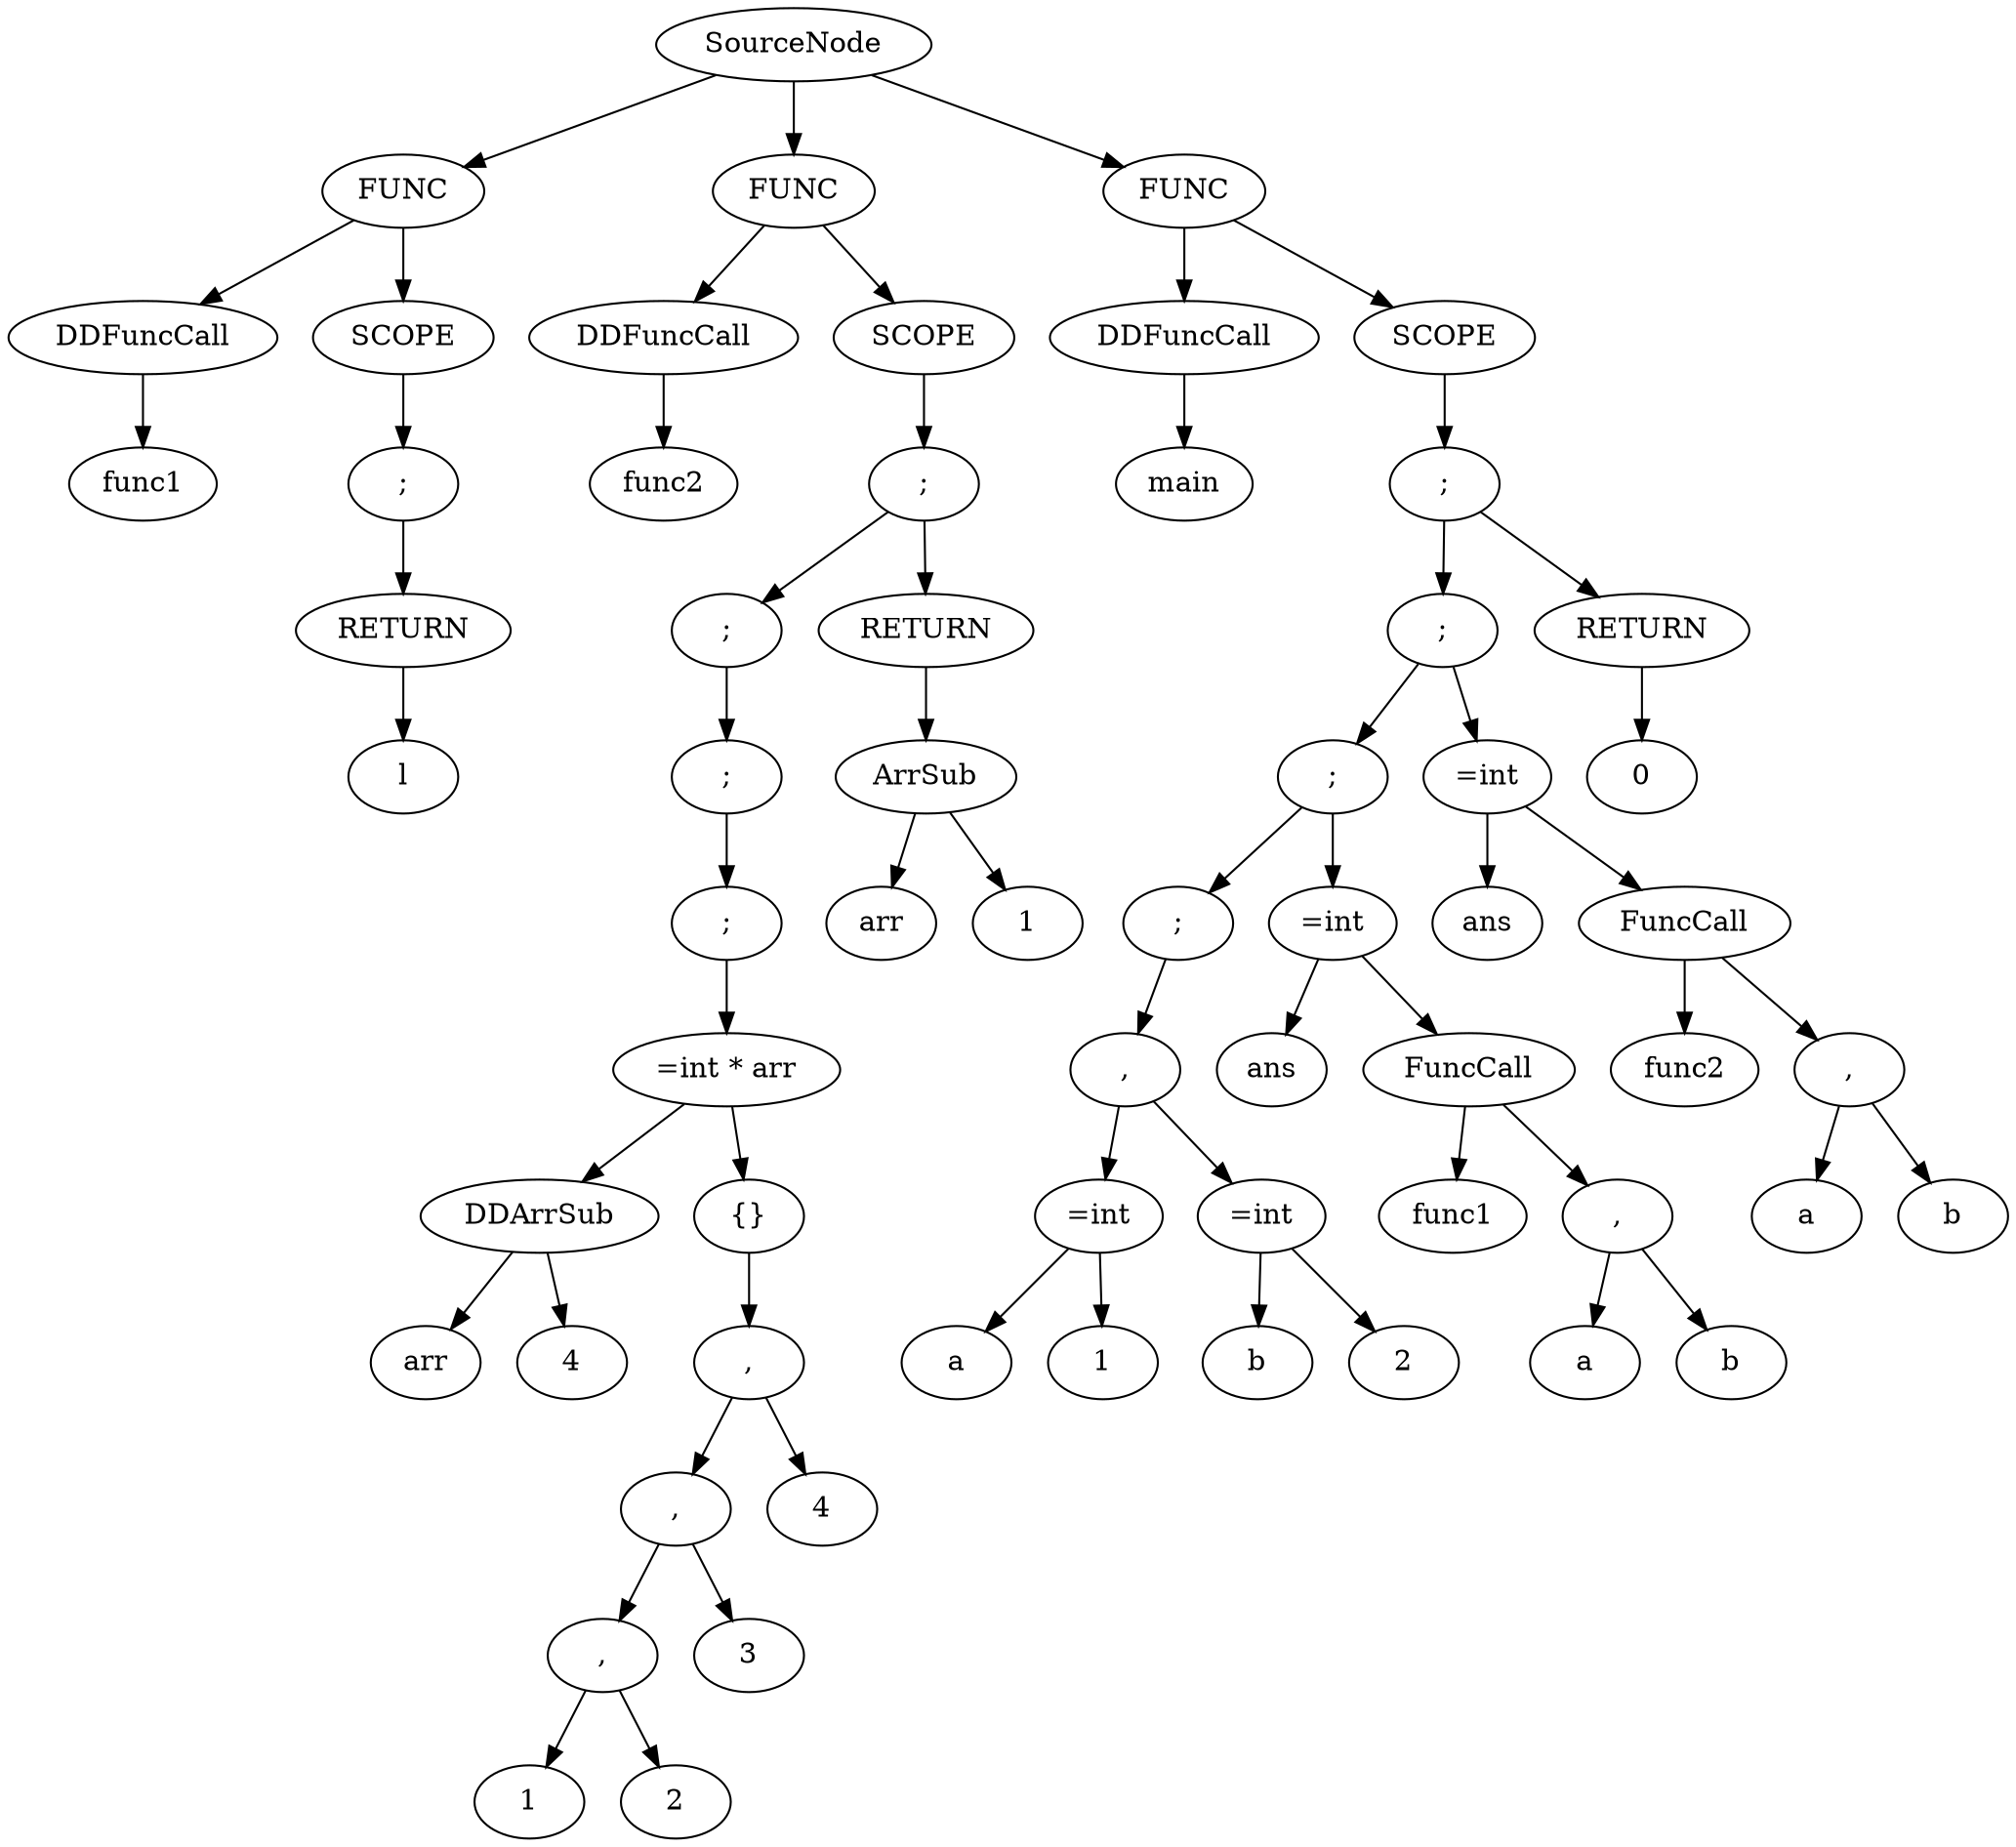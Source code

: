 digraph "" {
	graph [bb="0,0,0,0"];
	node [label="\N"];
	{
		graph [rank=same];
		2		 [label=func1];
	}
	{
		graph [rank=same];
		14		 [label=l];
	}
	{
		graph [rank=same];
		15		 [label=RETURN];
	}
	{
		graph [rank=same];
		16		 [label=";"];
	}
	{
		graph [rank=same];
		7		 [label=DDFuncCall];
		17		 [label=SCOPE];
		7 -> 17		 [style=invis];
	}
	{
		graph [rank=same];
		20		 [label=func2];
	}
	{
		graph [rank=same];
		27		 [label=arr];
		28		 [label=4];
		27 -> 28		 [style=invis];
	}
	{
		graph [rank=same];
		30		 [label=1];
		31		 [label=2];
		30 -> 31		 [style=invis];
	}
	{
		graph [rank=same];
		32		 [label=","];
		33		 [label=3];
		32 -> 33		 [style=invis];
	}
	{
		graph [rank=same];
		34		 [label=","];
		35		 [label=4];
		34 -> 35		 [style=invis];
	}
	{
		graph [rank=same];
		36		 [label=","];
	}
	{
		graph [rank=same];
		29		 [label=DDArrSub];
		37		 [label="{}"];
		29 -> 37		 [style=invis];
	}
	{
		graph [rank=same];
		38		 [label="=int * arr"];
	}
	{
		graph [rank=same];
		39		 [label=";"];
	}
	{
		graph [rank=same];
		42		 [label=";"];
	}
	{
		graph [rank=same];
		46		 [label=arr];
		47		 [label=1];
		46 -> 47		 [style=invis];
	}
	{
		graph [rank=same];
		48		 [label=ArrSub];
	}
	{
		graph [rank=same];
		45		 [label=";"];
		49		 [label=RETURN];
		45 -> 49		 [style=invis];
	}
	{
		graph [rank=same];
		50		 [label=";"];
	}
	{
		graph [rank=same];
		25		 [label=DDFuncCall];
		51		 [label=SCOPE];
		25 -> 51		 [style=invis];
	}
	{
		graph [rank=same];
		54		 [label=main];
	}
	{
		graph [rank=same];
		57		 [label=a];
		58		 [label=1];
		57 -> 58		 [style=invis];
	}
	{
		graph [rank=same];
		60		 [label=b];
		61		 [label=2];
		60 -> 61		 [style=invis];
	}
	{
		graph [rank=same];
		59		 [label="=int"];
		62		 [label="=int"];
		59 -> 62		 [style=invis];
	}
	{
		graph [rank=same];
		63		 [label=","];
	}
	{
		graph [rank=same];
		68		 [label=a];
		69		 [label=b];
		68 -> 69		 [style=invis];
	}
	{
		graph [rank=same];
		67		 [label=func1];
		70		 [label=","];
		67 -> 70		 [style=invis];
	}
	{
		graph [rank=same];
		66		 [label=ans];
		71		 [label=FuncCall];
		66 -> 71		 [style=invis];
	}
	{
		graph [rank=same];
		64		 [label=";"];
		72		 [label="=int"];
		64 -> 72		 [style=invis];
	}
	{
		graph [rank=same];
		77		 [label=a];
		78		 [label=b];
		77 -> 78		 [style=invis];
	}
	{
		graph [rank=same];
		76		 [label=func2];
		79		 [label=","];
		76 -> 79		 [style=invis];
	}
	{
		graph [rank=same];
		74		 [label=ans];
		80		 [label=FuncCall];
		74 -> 80		 [style=invis];
	}
	{
		graph [rank=same];
		73		 [label=";"];
		75		 [label="=int"];
		73 -> 75		 [style=invis];
	}
	{
		graph [rank=same];
		82		 [label=0];
	}
	{
		graph [rank=same];
		81		 [label=";"];
		83		 [label=RETURN];
		81 -> 83		 [style=invis];
	}
	{
		graph [rank=same];
		84		 [label=";"];
	}
	{
		graph [rank=same];
		55		 [label=DDFuncCall];
		85		 [label=SCOPE];
		55 -> 85		 [style=invis];
	}
	0	 [label=SourceNode];
	18	 [label=FUNC];
	0 -> 18;
	52	 [label=FUNC];
	0 -> 52;
	86	 [label=FUNC];
	0 -> 86;
	7 -> 2;
	15 -> 14;
	16 -> 15;
	17 -> 16;
	18 -> 7;
	18 -> 17;
	25 -> 20;
	29 -> 27;
	29 -> 28;
	32 -> 30;
	32 -> 31;
	34 -> 32;
	34 -> 33;
	36 -> 34;
	36 -> 35;
	37 -> 36;
	38 -> 29;
	38 -> 37;
	39 -> 38;
	42 -> 39;
	45 -> 42;
	48 -> 46;
	48 -> 47;
	49 -> 48;
	50 -> 45;
	50 -> 49;
	51 -> 50;
	52 -> 25;
	52 -> 51;
	55 -> 54;
	59 -> 57;
	59 -> 58;
	62 -> 60;
	62 -> 61;
	63 -> 59;
	63 -> 62;
	64 -> 63;
	70 -> 68;
	70 -> 69;
	71 -> 67;
	71 -> 70;
	72 -> 66;
	72 -> 71;
	73 -> 64;
	73 -> 72;
	75 -> 74;
	75 -> 80;
	79 -> 77;
	79 -> 78;
	80 -> 76;
	80 -> 79;
	81 -> 73;
	81 -> 75;
	83 -> 82;
	84 -> 81;
	84 -> 83;
	85 -> 84;
	86 -> 55;
	86 -> 85;
}
